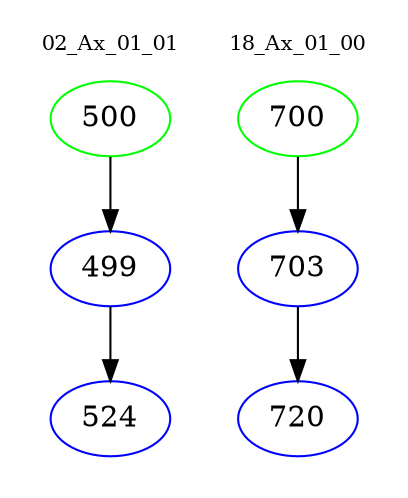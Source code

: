 digraph{
subgraph cluster_0 {
color = white
label = "02_Ax_01_01";
fontsize=10;
T0_500 [label="500", color="green"]
T0_500 -> T0_499 [color="black"]
T0_499 [label="499", color="blue"]
T0_499 -> T0_524 [color="black"]
T0_524 [label="524", color="blue"]
}
subgraph cluster_1 {
color = white
label = "18_Ax_01_00";
fontsize=10;
T1_700 [label="700", color="green"]
T1_700 -> T1_703 [color="black"]
T1_703 [label="703", color="blue"]
T1_703 -> T1_720 [color="black"]
T1_720 [label="720", color="blue"]
}
}
